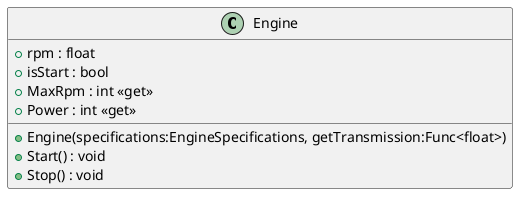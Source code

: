 @startuml
class Engine {
    + rpm : float
    + isStart : bool
    + MaxRpm : int <<get>>
    + Power : int <<get>>
    + Engine(specifications:EngineSpecifications, getTransmission:Func<float>)
    + Start() : void
    + Stop() : void
}
@enduml
